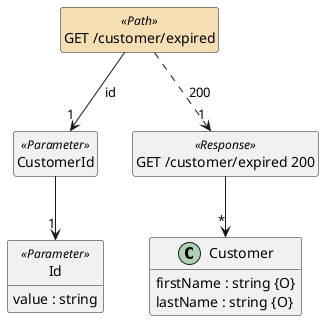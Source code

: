 @startuml
hide <<Path>> circle
hide <<Response>> circle
hide <<Parameter>> circle
hide empty methods
hide empty fields
skinparam class {
BackgroundColor<<Path>> Wheat
}
set namespaceSeparator none

class "Customer" {
  {field} firstName : string {O}
  {field} lastName : string {O}
}

class "CustomerId" <<Parameter>>  {
}

class "Id" <<Parameter>>  {
  {field} value : string
}

class "GET /customer/expired" <<Path>>  {
}

class "GET /customer/expired 200" <<Response>>  {
}

"CustomerId" --> "1" "Id"

"GET /customer/expired" --> "1" "CustomerId"  :  "id"

"GET /customer/expired 200" --> "*" "Customer"

"GET /customer/expired" ..> "1" "GET /customer/expired 200"  :  "200"

@enduml